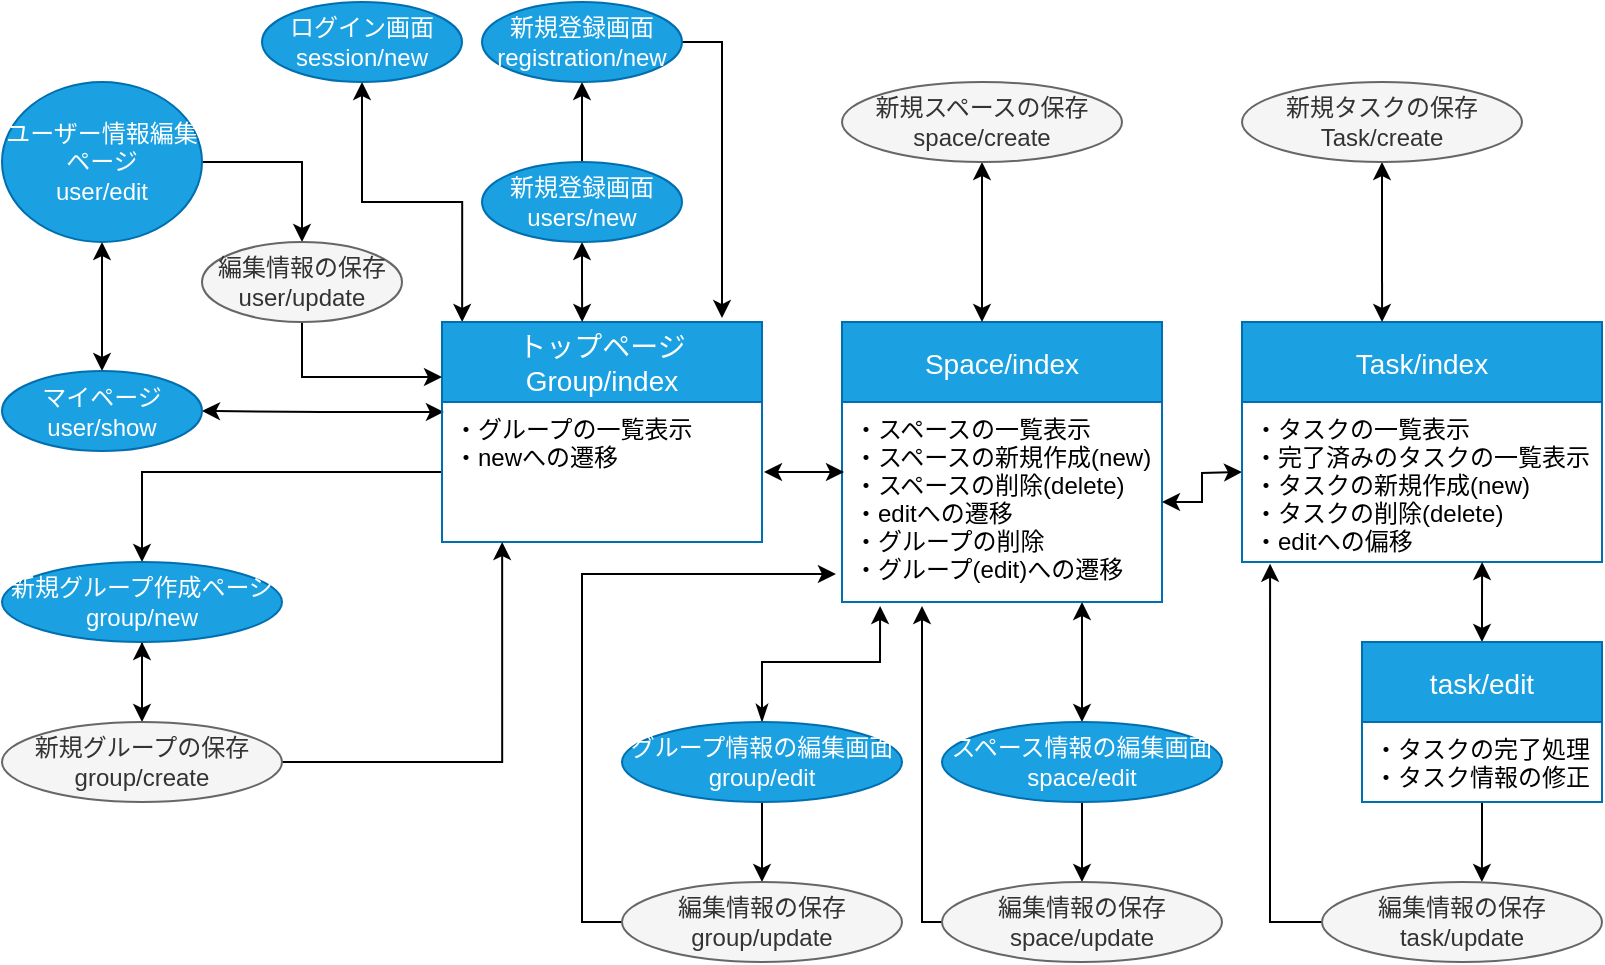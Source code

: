 <mxfile>
    <diagram id="7wzxexcvEl_biFeVfQ8z" name="ページ1">
        <mxGraphModel dx="1185" dy="726" grid="1" gridSize="10" guides="1" tooltips="1" connect="1" arrows="1" fold="1" page="1" pageScale="1" pageWidth="827" pageHeight="1169" math="0" shadow="0">
            <root>
                <mxCell id="0"/>
                <mxCell id="1" parent="0"/>
                <mxCell id="5" style="edgeStyle=orthogonalEdgeStyle;rounded=0;orthogonalLoop=1;jettySize=auto;html=1;entryX=1;entryY=0.5;entryDx=0;entryDy=0;startArrow=classic;startFill=1;exitX=0.006;exitY=0.071;exitDx=0;exitDy=0;exitPerimeter=0;" parent="1" source="36" target="3" edge="1">
                    <mxGeometry relative="1" as="geometry">
                        <mxPoint x="240" y="540" as="sourcePoint"/>
                        <Array as="points"/>
                    </mxGeometry>
                </mxCell>
                <mxCell id="6" style="edgeStyle=orthogonalEdgeStyle;rounded=0;orthogonalLoop=1;jettySize=auto;html=1;exitX=0.063;exitY=0;exitDx=0;exitDy=0;startArrow=classic;startFill=1;exitPerimeter=0;entryX=0.5;entryY=1;entryDx=0;entryDy=0;" parent="1" source="35" target="4" edge="1">
                    <mxGeometry relative="1" as="geometry">
                        <Array as="points"/>
                        <mxPoint x="267" y="519" as="sourcePoint"/>
                        <mxPoint x="250" y="370" as="targetPoint"/>
                    </mxGeometry>
                </mxCell>
                <mxCell id="11" style="edgeStyle=orthogonalEdgeStyle;rounded=0;orthogonalLoop=1;jettySize=auto;html=1;entryX=0.5;entryY=1;entryDx=0;entryDy=0;startArrow=none;startFill=0;exitX=0.5;exitY=0;exitDx=0;exitDy=0;" parent="1" target="10" edge="1" source="85">
                    <mxGeometry relative="1" as="geometry">
                        <mxPoint x="310" y="420" as="sourcePoint"/>
                        <Array as="points"/>
                    </mxGeometry>
                </mxCell>
                <mxCell id="33" style="edgeStyle=orthogonalEdgeStyle;rounded=0;orthogonalLoop=1;jettySize=auto;html=1;startArrow=none;startFill=0;entryX=0.5;entryY=0;entryDx=0;entryDy=0;" parent="1" source="36" target="34" edge="1">
                    <mxGeometry relative="1" as="geometry">
                        <mxPoint x="290" y="620" as="targetPoint"/>
                        <mxPoint x="290" y="660" as="sourcePoint"/>
                        <Array as="points">
                            <mxPoint x="90" y="595"/>
                        </Array>
                    </mxGeometry>
                </mxCell>
                <mxCell id="78" style="edgeStyle=orthogonalEdgeStyle;rounded=0;orthogonalLoop=1;jettySize=auto;html=1;exitX=0.5;exitY=0;exitDx=0;exitDy=0;entryX=0.5;entryY=1;entryDx=0;entryDy=0;startArrow=classic;startFill=1;" parent="1" source="3" target="76" edge="1">
                    <mxGeometry relative="1" as="geometry"/>
                </mxCell>
                <mxCell id="3" value="マイページ&lt;br&gt;user/show" style="ellipse;whiteSpace=wrap;html=1;align=center;fillColor=#1ba1e2;strokeColor=#006EAF;fontColor=#ffffff;" parent="1" vertex="1">
                    <mxGeometry x="20" y="544.5" width="100" height="40" as="geometry"/>
                </mxCell>
                <mxCell id="4" value="ログイン画面&lt;br&gt;session/new" style="ellipse;whiteSpace=wrap;html=1;align=center;fillColor=#1ba1e2;strokeColor=#006EAF;fontColor=#ffffff;" parent="1" vertex="1">
                    <mxGeometry x="150" y="360" width="100" height="40" as="geometry"/>
                </mxCell>
                <mxCell id="90" style="edgeStyle=orthogonalEdgeStyle;rounded=0;orthogonalLoop=1;jettySize=auto;html=1;exitX=1;exitY=0.5;exitDx=0;exitDy=0;entryX=0.875;entryY=-0.018;entryDx=0;entryDy=0;entryPerimeter=0;startArrow=none;startFill=0;" edge="1" parent="1" source="10" target="35">
                    <mxGeometry relative="1" as="geometry"/>
                </mxCell>
                <mxCell id="10" value="新規登録画面&lt;br&gt;registration/new" style="ellipse;whiteSpace=wrap;html=1;align=center;fillColor=#1ba1e2;strokeColor=#006EAF;fontColor=#ffffff;" parent="1" vertex="1">
                    <mxGeometry x="260" y="360" width="100" height="40" as="geometry"/>
                </mxCell>
                <mxCell id="82" style="edgeStyle=orthogonalEdgeStyle;rounded=0;orthogonalLoop=1;jettySize=auto;html=1;startArrow=none;startFill=0;" parent="1" source="34" edge="1">
                    <mxGeometry relative="1" as="geometry">
                        <mxPoint x="90" y="680" as="targetPoint"/>
                    </mxGeometry>
                </mxCell>
                <mxCell id="84" value="" style="edgeStyle=orthogonalEdgeStyle;rounded=0;orthogonalLoop=1;jettySize=auto;html=1;" parent="1" source="34" target="81" edge="1">
                    <mxGeometry relative="1" as="geometry">
                        <Array as="points">
                            <mxPoint x="90" y="720"/>
                            <mxPoint x="90" y="720"/>
                        </Array>
                    </mxGeometry>
                </mxCell>
                <mxCell id="34" value="新規グループ作成ページ&lt;br&gt;group/new" style="ellipse;whiteSpace=wrap;html=1;align=center;fillColor=#1ba1e2;strokeColor=#006EAF;fontColor=#ffffff;" parent="1" vertex="1">
                    <mxGeometry x="20" y="640" width="140" height="40" as="geometry"/>
                </mxCell>
                <mxCell id="35" value="トップページ&#10;Group/index" style="swimlane;fontStyle=0;childLayout=stackLayout;horizontal=1;startSize=40;horizontalStack=0;resizeParent=1;resizeParentMax=0;resizeLast=0;collapsible=1;marginBottom=0;align=center;fontSize=14;fillColor=#1ba1e2;strokeColor=#006EAF;fontColor=#ffffff;" parent="1" vertex="1">
                    <mxGeometry x="240" y="520" width="160" height="110" as="geometry"/>
                </mxCell>
                <mxCell id="36" value="・グループの一覧表示&#10;・newへの遷移" style="text;strokeColor=none;fillColor=none;spacingLeft=4;spacingRight=4;overflow=hidden;rotatable=0;points=[[0,0.5],[1,0.5]];portConstraint=eastwest;fontSize=12;" parent="35" vertex="1">
                    <mxGeometry y="40" width="160" height="70" as="geometry"/>
                </mxCell>
                <mxCell id="53" style="edgeStyle=orthogonalEdgeStyle;rounded=0;orthogonalLoop=1;jettySize=auto;html=1;startArrow=classic;startFill=1;entryX=0.5;entryY=0;entryDx=0;entryDy=0;exitX=0.75;exitY=1;exitDx=0;exitDy=0;exitPerimeter=0;" parent="1" source="41" target="54" edge="1">
                    <mxGeometry relative="1" as="geometry">
                        <mxPoint x="520" y="660" as="targetPoint"/>
                    </mxGeometry>
                </mxCell>
                <mxCell id="40" value="Space/index" style="swimlane;fontStyle=0;childLayout=stackLayout;horizontal=1;startSize=40;horizontalStack=0;resizeParent=1;resizeParentMax=0;resizeLast=0;collapsible=1;marginBottom=0;align=center;fontSize=14;fillColor=#1ba1e2;strokeColor=#006EAF;fontColor=#ffffff;" parent="1" vertex="1">
                    <mxGeometry x="440" y="520" width="160" height="140" as="geometry">
                        <mxRectangle x="440" y="520" width="110" height="40" as="alternateBounds"/>
                    </mxGeometry>
                </mxCell>
                <mxCell id="41" value="・スペースの一覧表示&#10;・スペースの新規作成(new)&#10;・スペースの削除(delete)&#10;・editへの遷移&#10;・グループの削除&#10;・グループ(edit)への遷移" style="text;strokeColor=none;fillColor=none;spacingLeft=4;spacingRight=4;overflow=hidden;rotatable=0;points=[[0,0.5],[1,0.5]];portConstraint=eastwest;fontSize=12;" parent="40" vertex="1">
                    <mxGeometry y="40" width="160" height="100" as="geometry"/>
                </mxCell>
                <mxCell id="44" style="edgeStyle=orthogonalEdgeStyle;rounded=0;orthogonalLoop=1;jettySize=auto;html=1;exitX=0.5;exitY=0;exitDx=0;exitDy=0;entryX=0.119;entryY=1.02;entryDx=0;entryDy=0;entryPerimeter=0;startArrow=classicThin;startFill=1;" parent="1" source="43" target="41" edge="1">
                    <mxGeometry relative="1" as="geometry">
                        <Array as="points">
                            <mxPoint x="400" y="690"/>
                            <mxPoint x="459" y="690"/>
                        </Array>
                    </mxGeometry>
                </mxCell>
                <mxCell id="46" style="edgeStyle=orthogonalEdgeStyle;rounded=0;orthogonalLoop=1;jettySize=auto;html=1;exitX=0.5;exitY=1;exitDx=0;exitDy=0;entryX=0.5;entryY=0;entryDx=0;entryDy=0;startArrow=none;startFill=0;" parent="1" source="43" target="45" edge="1">
                    <mxGeometry relative="1" as="geometry"/>
                </mxCell>
                <mxCell id="43" value="グループ情報の編集画面&lt;br&gt;group/edit" style="ellipse;whiteSpace=wrap;html=1;align=center;fillColor=#1ba1e2;strokeColor=#006EAF;fontColor=#ffffff;" parent="1" vertex="1">
                    <mxGeometry x="330" y="720" width="140" height="40" as="geometry"/>
                </mxCell>
                <mxCell id="47" style="edgeStyle=orthogonalEdgeStyle;rounded=0;orthogonalLoop=1;jettySize=auto;html=1;exitX=0;exitY=0.5;exitDx=0;exitDy=0;entryX=-0.019;entryY=0.86;entryDx=0;entryDy=0;entryPerimeter=0;startArrow=none;startFill=0;" parent="1" source="45" target="41" edge="1">
                    <mxGeometry relative="1" as="geometry">
                        <Array as="points">
                            <mxPoint x="310" y="820"/>
                            <mxPoint x="310" y="646"/>
                        </Array>
                    </mxGeometry>
                </mxCell>
                <mxCell id="45" value="編集情報の保存&lt;br&gt;group/update" style="ellipse;whiteSpace=wrap;html=1;align=center;fillColor=#f5f5f5;strokeColor=#666666;fontColor=#333333;" parent="1" vertex="1">
                    <mxGeometry x="330" y="800" width="140" height="40" as="geometry"/>
                </mxCell>
                <mxCell id="58" style="edgeStyle=orthogonalEdgeStyle;rounded=0;orthogonalLoop=1;jettySize=auto;html=1;exitX=0.5;exitY=1;exitDx=0;exitDy=0;entryX=0.5;entryY=0;entryDx=0;entryDy=0;startArrow=none;startFill=0;" parent="1" source="54" target="56" edge="1">
                    <mxGeometry relative="1" as="geometry"/>
                </mxCell>
                <mxCell id="54" value="スペース情報の編集画面&lt;br&gt;space/edit" style="ellipse;whiteSpace=wrap;html=1;align=center;fillColor=#1ba1e2;strokeColor=#006EAF;fontColor=#ffffff;" parent="1" vertex="1">
                    <mxGeometry x="490" y="720" width="140" height="40" as="geometry"/>
                </mxCell>
                <mxCell id="55" style="edgeStyle=orthogonalEdgeStyle;rounded=0;orthogonalLoop=1;jettySize=auto;html=1;startArrow=classic;startFill=1;" parent="1" edge="1">
                    <mxGeometry relative="1" as="geometry">
                        <mxPoint x="401" y="595" as="sourcePoint"/>
                        <mxPoint x="441" y="595" as="targetPoint"/>
                        <Array as="points">
                            <mxPoint x="401" y="595"/>
                            <mxPoint x="441" y="595"/>
                        </Array>
                    </mxGeometry>
                </mxCell>
                <mxCell id="59" style="edgeStyle=orthogonalEdgeStyle;rounded=0;orthogonalLoop=1;jettySize=auto;html=1;exitX=0;exitY=0.5;exitDx=0;exitDy=0;startArrow=none;startFill=0;entryX=0.25;entryY=1.02;entryDx=0;entryDy=0;entryPerimeter=0;" parent="1" source="56" target="41" edge="1">
                    <mxGeometry relative="1" as="geometry">
                        <mxPoint x="458" y="661" as="targetPoint"/>
                        <Array as="points">
                            <mxPoint x="480" y="820"/>
                        </Array>
                    </mxGeometry>
                </mxCell>
                <mxCell id="56" value="編集情報の保存&lt;br&gt;space/update" style="ellipse;whiteSpace=wrap;html=1;align=center;fillColor=#f5f5f5;strokeColor=#666666;fontColor=#333333;" parent="1" vertex="1">
                    <mxGeometry x="490" y="800" width="140" height="40" as="geometry"/>
                </mxCell>
                <mxCell id="87" style="edgeStyle=orthogonalEdgeStyle;rounded=0;orthogonalLoop=1;jettySize=auto;html=1;startArrow=classic;startFill=1;" edge="1" parent="1" source="61">
                    <mxGeometry relative="1" as="geometry">
                        <mxPoint x="510" y="520" as="targetPoint"/>
                    </mxGeometry>
                </mxCell>
                <mxCell id="61" value="新規スペースの保存&lt;br&gt;space/create" style="ellipse;whiteSpace=wrap;html=1;align=center;fillColor=#f5f5f5;strokeColor=#666666;fontColor=#333333;" parent="1" vertex="1">
                    <mxGeometry x="440" y="400" width="140" height="40" as="geometry"/>
                </mxCell>
                <mxCell id="62" style="edgeStyle=orthogonalEdgeStyle;rounded=0;orthogonalLoop=1;jettySize=auto;html=1;exitX=1;exitY=0.5;exitDx=0;exitDy=0;startArrow=classic;startFill=1;" parent="1" source="41" edge="1">
                    <mxGeometry relative="1" as="geometry">
                        <mxPoint x="640" y="595" as="targetPoint"/>
                    </mxGeometry>
                </mxCell>
                <mxCell id="63" value="Task/index" style="swimlane;fontStyle=0;childLayout=stackLayout;horizontal=1;startSize=40;horizontalStack=0;resizeParent=1;resizeParentMax=0;resizeLast=0;collapsible=1;marginBottom=0;align=center;fontSize=14;fillColor=#1ba1e2;strokeColor=#006EAF;fontColor=#ffffff;" parent="1" vertex="1">
                    <mxGeometry x="640" y="520" width="180" height="120" as="geometry">
                        <mxRectangle x="440" y="520" width="110" height="40" as="alternateBounds"/>
                    </mxGeometry>
                </mxCell>
                <mxCell id="64" value="・タスクの一覧表示&#10;・完了済みのタスクの一覧表示&#10;・タスクの新規作成(new)&#10;・タスクの削除(delete)&#10;・editへの偏移" style="text;strokeColor=none;fillColor=none;spacingLeft=4;spacingRight=4;overflow=hidden;rotatable=0;points=[[0,0.5],[1,0.5]];portConstraint=eastwest;fontSize=12;" parent="63" vertex="1">
                    <mxGeometry y="40" width="180" height="80" as="geometry"/>
                </mxCell>
                <mxCell id="88" style="edgeStyle=orthogonalEdgeStyle;rounded=0;orthogonalLoop=1;jettySize=auto;html=1;exitX=0.5;exitY=1;exitDx=0;exitDy=0;entryX=0.389;entryY=0;entryDx=0;entryDy=0;entryPerimeter=0;startArrow=classic;startFill=1;" edge="1" parent="1" source="66" target="63">
                    <mxGeometry relative="1" as="geometry"/>
                </mxCell>
                <mxCell id="66" value="新規タスクの保存&lt;br&gt;Task/create" style="ellipse;whiteSpace=wrap;html=1;align=center;fillColor=#f5f5f5;strokeColor=#666666;fontColor=#333333;" parent="1" vertex="1">
                    <mxGeometry x="640" y="400" width="140" height="40" as="geometry"/>
                </mxCell>
                <mxCell id="69" style="edgeStyle=orthogonalEdgeStyle;rounded=0;orthogonalLoop=1;jettySize=auto;html=1;entryX=0.667;entryY=1;entryDx=0;entryDy=0;entryPerimeter=0;startArrow=classic;startFill=1;" parent="1" source="67" target="64" edge="1">
                    <mxGeometry relative="1" as="geometry"/>
                </mxCell>
                <mxCell id="71" style="edgeStyle=orthogonalEdgeStyle;rounded=0;orthogonalLoop=1;jettySize=auto;html=1;entryX=0.571;entryY=0;entryDx=0;entryDy=0;entryPerimeter=0;startArrow=none;startFill=0;" parent="1" source="67" target="70" edge="1">
                    <mxGeometry relative="1" as="geometry"/>
                </mxCell>
                <mxCell id="67" value="task/edit" style="swimlane;fontStyle=0;childLayout=stackLayout;horizontal=1;startSize=40;horizontalStack=0;resizeParent=1;resizeParentMax=0;resizeLast=0;collapsible=1;marginBottom=0;align=center;fontSize=14;fillColor=#1ba1e2;strokeColor=#006EAF;fontColor=#ffffff;" parent="1" vertex="1">
                    <mxGeometry x="700" y="680" width="120" height="80" as="geometry">
                        <mxRectangle x="440" y="520" width="110" height="40" as="alternateBounds"/>
                    </mxGeometry>
                </mxCell>
                <mxCell id="68" value="・タスクの完了処理&#10;・タスク情報の修正" style="text;strokeColor=none;fillColor=none;spacingLeft=4;spacingRight=4;overflow=hidden;rotatable=0;points=[[0,0.5],[1,0.5]];portConstraint=eastwest;fontSize=12;" parent="67" vertex="1">
                    <mxGeometry y="40" width="120" height="40" as="geometry"/>
                </mxCell>
                <mxCell id="72" style="edgeStyle=orthogonalEdgeStyle;rounded=0;orthogonalLoop=1;jettySize=auto;html=1;exitX=0;exitY=0.5;exitDx=0;exitDy=0;entryX=0.078;entryY=1.011;entryDx=0;entryDy=0;entryPerimeter=0;startArrow=none;startFill=0;" parent="1" source="70" target="64" edge="1">
                    <mxGeometry relative="1" as="geometry"/>
                </mxCell>
                <mxCell id="70" value="編集情報の保存&lt;br&gt;task/update" style="ellipse;whiteSpace=wrap;html=1;align=center;fillColor=#f5f5f5;strokeColor=#666666;fontColor=#333333;" parent="1" vertex="1">
                    <mxGeometry x="680" y="800" width="140" height="40" as="geometry"/>
                </mxCell>
                <mxCell id="79" style="edgeStyle=orthogonalEdgeStyle;rounded=0;orthogonalLoop=1;jettySize=auto;html=1;startArrow=none;startFill=0;entryX=0.5;entryY=0;entryDx=0;entryDy=0;" parent="1" source="76" target="77" edge="1">
                    <mxGeometry relative="1" as="geometry">
                        <mxPoint x="180" y="460" as="targetPoint"/>
                        <Array as="points">
                            <mxPoint x="170" y="440"/>
                        </Array>
                    </mxGeometry>
                </mxCell>
                <mxCell id="76" value="ユーザー情報編集ページ&lt;br&gt;user/edit" style="ellipse;whiteSpace=wrap;html=1;align=center;fillColor=#1ba1e2;strokeColor=#006EAF;fontColor=#ffffff;" parent="1" vertex="1">
                    <mxGeometry x="20" y="400" width="100" height="80" as="geometry"/>
                </mxCell>
                <mxCell id="80" style="edgeStyle=orthogonalEdgeStyle;rounded=0;orthogonalLoop=1;jettySize=auto;html=1;exitX=0.5;exitY=1;exitDx=0;exitDy=0;entryX=0;entryY=0.25;entryDx=0;entryDy=0;startArrow=none;startFill=0;" parent="1" source="77" target="35" edge="1">
                    <mxGeometry relative="1" as="geometry"/>
                </mxCell>
                <mxCell id="77" value="編集情報の保存&lt;br&gt;user/update" style="ellipse;whiteSpace=wrap;html=1;align=center;strokeColor=#666666;fillColor=#f5f5f5;fontColor=#333333;" parent="1" vertex="1">
                    <mxGeometry x="120" y="480" width="100" height="40" as="geometry"/>
                </mxCell>
                <mxCell id="83" style="edgeStyle=orthogonalEdgeStyle;rounded=0;orthogonalLoop=1;jettySize=auto;html=1;entryX=0.188;entryY=1;entryDx=0;entryDy=0;entryPerimeter=0;startArrow=none;startFill=0;exitX=1;exitY=0.5;exitDx=0;exitDy=0;" parent="1" source="81" target="36" edge="1">
                    <mxGeometry relative="1" as="geometry">
                        <Array as="points">
                            <mxPoint x="270" y="740"/>
                        </Array>
                    </mxGeometry>
                </mxCell>
                <mxCell id="81" value="新規グループの保存&lt;br&gt;group/create" style="ellipse;whiteSpace=wrap;html=1;align=center;fillColor=#f5f5f5;strokeColor=#666666;fontColor=#333333;" parent="1" vertex="1">
                    <mxGeometry x="20" y="720" width="140" height="40" as="geometry"/>
                </mxCell>
                <mxCell id="89" style="edgeStyle=orthogonalEdgeStyle;rounded=0;orthogonalLoop=1;jettySize=auto;html=1;entryX=0.438;entryY=0;entryDx=0;entryDy=0;entryPerimeter=0;startArrow=classic;startFill=1;" edge="1" parent="1" source="85" target="35">
                    <mxGeometry relative="1" as="geometry"/>
                </mxCell>
                <mxCell id="85" value="新規登録画面users/new" style="ellipse;whiteSpace=wrap;html=1;align=center;fillColor=#1ba1e2;strokeColor=#006EAF;fontColor=#ffffff;" vertex="1" parent="1">
                    <mxGeometry x="260" y="440" width="100" height="40" as="geometry"/>
                </mxCell>
            </root>
        </mxGraphModel>
    </diagram>
</mxfile>